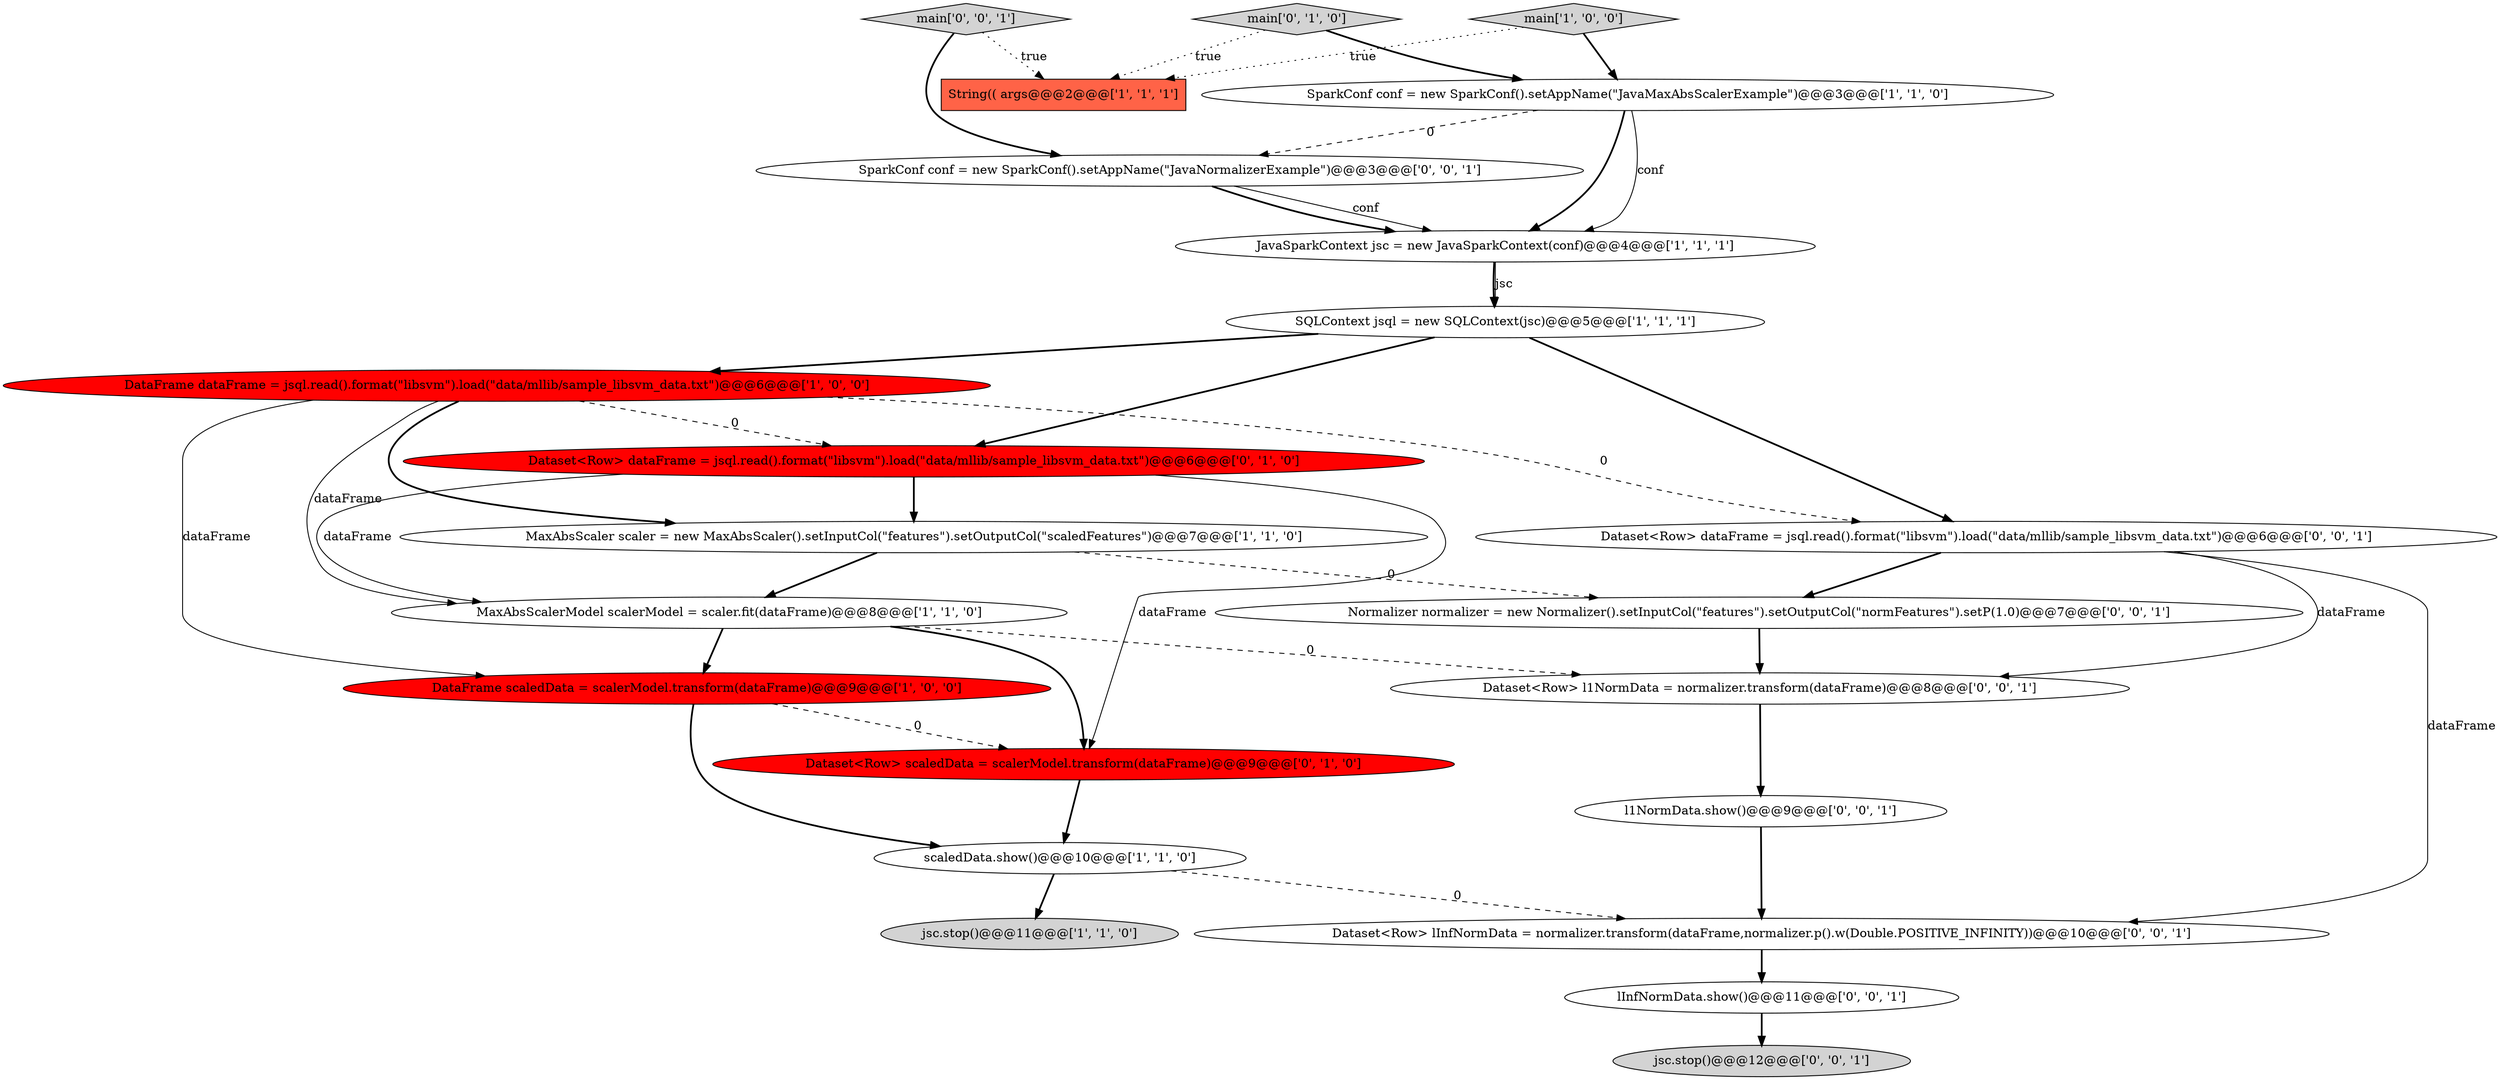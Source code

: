 digraph {
2 [style = filled, label = "SparkConf conf = new SparkConf().setAppName(\"JavaMaxAbsScalerExample\")@@@3@@@['1', '1', '0']", fillcolor = white, shape = ellipse image = "AAA0AAABBB1BBB"];
11 [style = filled, label = "Dataset<Row> dataFrame = jsql.read().format(\"libsvm\").load(\"data/mllib/sample_libsvm_data.txt\")@@@6@@@['0', '1', '0']", fillcolor = red, shape = ellipse image = "AAA1AAABBB2BBB"];
13 [style = filled, label = "Dataset<Row> scaledData = scalerModel.transform(dataFrame)@@@9@@@['0', '1', '0']", fillcolor = red, shape = ellipse image = "AAA1AAABBB2BBB"];
15 [style = filled, label = "main['0', '0', '1']", fillcolor = lightgray, shape = diamond image = "AAA0AAABBB3BBB"];
4 [style = filled, label = "scaledData.show()@@@10@@@['1', '1', '0']", fillcolor = white, shape = ellipse image = "AAA0AAABBB1BBB"];
5 [style = filled, label = "DataFrame scaledData = scalerModel.transform(dataFrame)@@@9@@@['1', '0', '0']", fillcolor = red, shape = ellipse image = "AAA1AAABBB1BBB"];
7 [style = filled, label = "SQLContext jsql = new SQLContext(jsc)@@@5@@@['1', '1', '1']", fillcolor = white, shape = ellipse image = "AAA0AAABBB1BBB"];
12 [style = filled, label = "main['0', '1', '0']", fillcolor = lightgray, shape = diamond image = "AAA0AAABBB2BBB"];
22 [style = filled, label = "l1NormData.show()@@@9@@@['0', '0', '1']", fillcolor = white, shape = ellipse image = "AAA0AAABBB3BBB"];
8 [style = filled, label = "MaxAbsScaler scaler = new MaxAbsScaler().setInputCol(\"features\").setOutputCol(\"scaledFeatures\")@@@7@@@['1', '1', '0']", fillcolor = white, shape = ellipse image = "AAA0AAABBB1BBB"];
6 [style = filled, label = "jsc.stop()@@@11@@@['1', '1', '0']", fillcolor = lightgray, shape = ellipse image = "AAA0AAABBB1BBB"];
16 [style = filled, label = "lInfNormData.show()@@@11@@@['0', '0', '1']", fillcolor = white, shape = ellipse image = "AAA0AAABBB3BBB"];
21 [style = filled, label = "Dataset<Row> l1NormData = normalizer.transform(dataFrame)@@@8@@@['0', '0', '1']", fillcolor = white, shape = ellipse image = "AAA0AAABBB3BBB"];
0 [style = filled, label = "String(( args@@@2@@@['1', '1', '1']", fillcolor = tomato, shape = box image = "AAA0AAABBB1BBB"];
19 [style = filled, label = "Normalizer normalizer = new Normalizer().setInputCol(\"features\").setOutputCol(\"normFeatures\").setP(1.0)@@@7@@@['0', '0', '1']", fillcolor = white, shape = ellipse image = "AAA0AAABBB3BBB"];
18 [style = filled, label = "SparkConf conf = new SparkConf().setAppName(\"JavaNormalizerExample\")@@@3@@@['0', '0', '1']", fillcolor = white, shape = ellipse image = "AAA0AAABBB3BBB"];
10 [style = filled, label = "JavaSparkContext jsc = new JavaSparkContext(conf)@@@4@@@['1', '1', '1']", fillcolor = white, shape = ellipse image = "AAA0AAABBB1BBB"];
3 [style = filled, label = "main['1', '0', '0']", fillcolor = lightgray, shape = diamond image = "AAA0AAABBB1BBB"];
14 [style = filled, label = "Dataset<Row> dataFrame = jsql.read().format(\"libsvm\").load(\"data/mllib/sample_libsvm_data.txt\")@@@6@@@['0', '0', '1']", fillcolor = white, shape = ellipse image = "AAA0AAABBB3BBB"];
17 [style = filled, label = "jsc.stop()@@@12@@@['0', '0', '1']", fillcolor = lightgray, shape = ellipse image = "AAA0AAABBB3BBB"];
9 [style = filled, label = "MaxAbsScalerModel scalerModel = scaler.fit(dataFrame)@@@8@@@['1', '1', '0']", fillcolor = white, shape = ellipse image = "AAA0AAABBB1BBB"];
20 [style = filled, label = "Dataset<Row> lInfNormData = normalizer.transform(dataFrame,normalizer.p().w(Double.POSITIVE_INFINITY))@@@10@@@['0', '0', '1']", fillcolor = white, shape = ellipse image = "AAA0AAABBB3BBB"];
1 [style = filled, label = "DataFrame dataFrame = jsql.read().format(\"libsvm\").load(\"data/mllib/sample_libsvm_data.txt\")@@@6@@@['1', '0', '0']", fillcolor = red, shape = ellipse image = "AAA1AAABBB1BBB"];
5->13 [style = dashed, label="0"];
14->20 [style = solid, label="dataFrame"];
18->10 [style = solid, label="conf"];
8->19 [style = dashed, label="0"];
7->11 [style = bold, label=""];
7->1 [style = bold, label=""];
1->8 [style = bold, label=""];
11->13 [style = solid, label="dataFrame"];
1->14 [style = dashed, label="0"];
11->9 [style = solid, label="dataFrame"];
4->6 [style = bold, label=""];
1->9 [style = solid, label="dataFrame"];
14->19 [style = bold, label=""];
16->17 [style = bold, label=""];
2->10 [style = solid, label="conf"];
2->10 [style = bold, label=""];
15->0 [style = dotted, label="true"];
10->7 [style = bold, label=""];
15->18 [style = bold, label=""];
14->21 [style = solid, label="dataFrame"];
7->14 [style = bold, label=""];
12->2 [style = bold, label=""];
20->16 [style = bold, label=""];
3->2 [style = bold, label=""];
18->10 [style = bold, label=""];
10->7 [style = solid, label="jsc"];
22->20 [style = bold, label=""];
21->22 [style = bold, label=""];
9->21 [style = dashed, label="0"];
1->11 [style = dashed, label="0"];
4->20 [style = dashed, label="0"];
1->5 [style = solid, label="dataFrame"];
5->4 [style = bold, label=""];
8->9 [style = bold, label=""];
3->0 [style = dotted, label="true"];
2->18 [style = dashed, label="0"];
9->5 [style = bold, label=""];
12->0 [style = dotted, label="true"];
11->8 [style = bold, label=""];
9->13 [style = bold, label=""];
13->4 [style = bold, label=""];
19->21 [style = bold, label=""];
}
